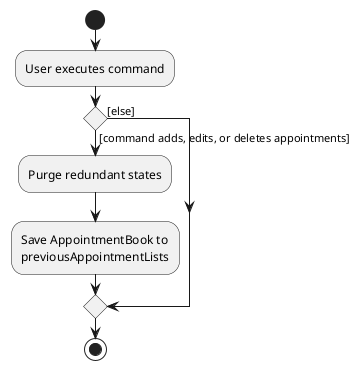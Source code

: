 @startuml
start
:User executes command;

'Since the beta syntax does not support placing the condition outside the
'diamond we place it as the true branch instead.

if () then ([command adds, edits, or deletes appointments])
    :Purge redundant states;
    :Save AppointmentBook to
    previousAppointmentLists;
else ([else])
endif
stop
@enduml
